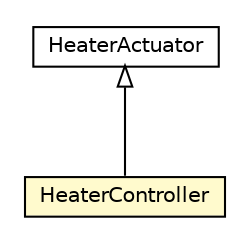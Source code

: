 #!/usr/local/bin/dot
#
# Class diagram 
# Generated by UMLGraph version R5_6-24-gf6e263 (http://www.umlgraph.org/)
#

digraph G {
	edge [fontname="Helvetica",fontsize=10,labelfontname="Helvetica",labelfontsize=10];
	node [fontname="Helvetica",fontsize=10,shape=plaintext];
	nodesep=0.25;
	ranksep=0.5;
	// org.universAAL.ontology.device.HeaterController
	c199425 [label=<<table title="org.universAAL.ontology.device.HeaterController" border="0" cellborder="1" cellspacing="0" cellpadding="2" port="p" bgcolor="lemonChiffon" href="./HeaterController.html">
		<tr><td><table border="0" cellspacing="0" cellpadding="1">
<tr><td align="center" balign="center"> HeaterController </td></tr>
		</table></td></tr>
		</table>>, URL="./HeaterController.html", fontname="Helvetica", fontcolor="black", fontsize=10.0];
	// org.universAAL.ontology.device.HeaterActuator
	c199440 [label=<<table title="org.universAAL.ontology.device.HeaterActuator" border="0" cellborder="1" cellspacing="0" cellpadding="2" port="p" href="./HeaterActuator.html">
		<tr><td><table border="0" cellspacing="0" cellpadding="1">
<tr><td align="center" balign="center"> HeaterActuator </td></tr>
		</table></td></tr>
		</table>>, URL="./HeaterActuator.html", fontname="Helvetica", fontcolor="black", fontsize=10.0];
	//org.universAAL.ontology.device.HeaterController extends org.universAAL.ontology.device.HeaterActuator
	c199440:p -> c199425:p [dir=back,arrowtail=empty];
}

